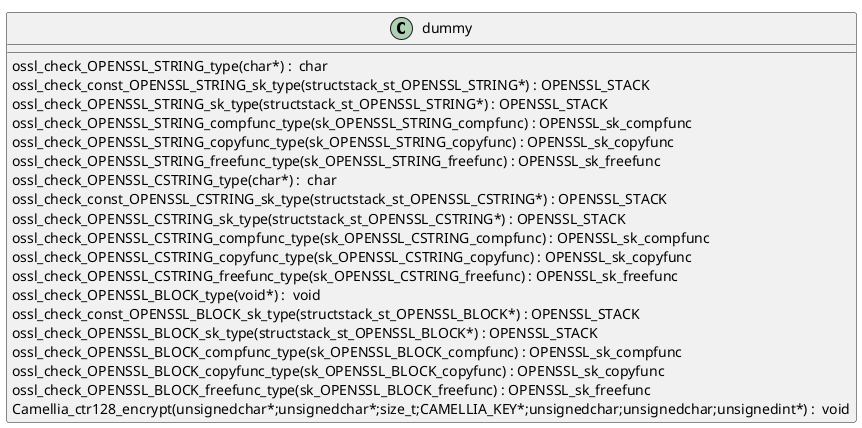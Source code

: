 @startuml
!pragma layout smetana
class dummy {
ossl_check_OPENSSL_STRING_type(char*) :  char  [[[./../../.././qc/crypto/camellia/cmll_ctr.c.html#530]]]
ossl_check_const_OPENSSL_STRING_sk_type(structstack_st_OPENSSL_STRING*) : OPENSSL_STACK [[[./../../.././qc/crypto/camellia/cmll_ctr.c.html#530]]]
ossl_check_OPENSSL_STRING_sk_type(structstack_st_OPENSSL_STRING*) : OPENSSL_STACK [[[./../../.././qc/crypto/camellia/cmll_ctr.c.html#530]]]
ossl_check_OPENSSL_STRING_compfunc_type(sk_OPENSSL_STRING_compfunc) : OPENSSL_sk_compfunc [[[./../../.././qc/crypto/camellia/cmll_ctr.c.html#530]]]
ossl_check_OPENSSL_STRING_copyfunc_type(sk_OPENSSL_STRING_copyfunc) : OPENSSL_sk_copyfunc [[[./../../.././qc/crypto/camellia/cmll_ctr.c.html#530]]]
ossl_check_OPENSSL_STRING_freefunc_type(sk_OPENSSL_STRING_freefunc) : OPENSSL_sk_freefunc [[[./../../.././qc/crypto/camellia/cmll_ctr.c.html#530]]]
ossl_check_OPENSSL_CSTRING_type(char*) :  char  [[[./../../.././qc/crypto/camellia/cmll_ctr.c.html#532]]]
ossl_check_const_OPENSSL_CSTRING_sk_type(structstack_st_OPENSSL_CSTRING*) : OPENSSL_STACK [[[./../../.././qc/crypto/camellia/cmll_ctr.c.html#532]]]
ossl_check_OPENSSL_CSTRING_sk_type(structstack_st_OPENSSL_CSTRING*) : OPENSSL_STACK [[[./../../.././qc/crypto/camellia/cmll_ctr.c.html#532]]]
ossl_check_OPENSSL_CSTRING_compfunc_type(sk_OPENSSL_CSTRING_compfunc) : OPENSSL_sk_compfunc [[[./../../.././qc/crypto/camellia/cmll_ctr.c.html#532]]]
ossl_check_OPENSSL_CSTRING_copyfunc_type(sk_OPENSSL_CSTRING_copyfunc) : OPENSSL_sk_copyfunc [[[./../../.././qc/crypto/camellia/cmll_ctr.c.html#532]]]
ossl_check_OPENSSL_CSTRING_freefunc_type(sk_OPENSSL_CSTRING_freefunc) : OPENSSL_sk_freefunc [[[./../../.././qc/crypto/camellia/cmll_ctr.c.html#532]]]
ossl_check_OPENSSL_BLOCK_type(void*) :  void  [[[./../../.././qc/crypto/camellia/cmll_ctr.c.html#535]]]
ossl_check_const_OPENSSL_BLOCK_sk_type(structstack_st_OPENSSL_BLOCK*) : OPENSSL_STACK [[[./../../.././qc/crypto/camellia/cmll_ctr.c.html#535]]]
ossl_check_OPENSSL_BLOCK_sk_type(structstack_st_OPENSSL_BLOCK*) : OPENSSL_STACK [[[./../../.././qc/crypto/camellia/cmll_ctr.c.html#535]]]
ossl_check_OPENSSL_BLOCK_compfunc_type(sk_OPENSSL_BLOCK_compfunc) : OPENSSL_sk_compfunc [[[./../../.././qc/crypto/camellia/cmll_ctr.c.html#535]]]
ossl_check_OPENSSL_BLOCK_copyfunc_type(sk_OPENSSL_BLOCK_copyfunc) : OPENSSL_sk_copyfunc [[[./../../.././qc/crypto/camellia/cmll_ctr.c.html#535]]]
ossl_check_OPENSSL_BLOCK_freefunc_type(sk_OPENSSL_BLOCK_freefunc) : OPENSSL_sk_freefunc [[[./../../.././qc/crypto/camellia/cmll_ctr.c.html#535]]]
Camellia_ctr128_encrypt(unsignedchar*;unsignedchar*;size_t;CAMELLIA_KEY*;unsignedchar;unsignedchar;unsignedint*) :  void  [[[./../../.././qc/crypto/camellia/cmll_ctr.c.html#913]]]
} 
@enduml
